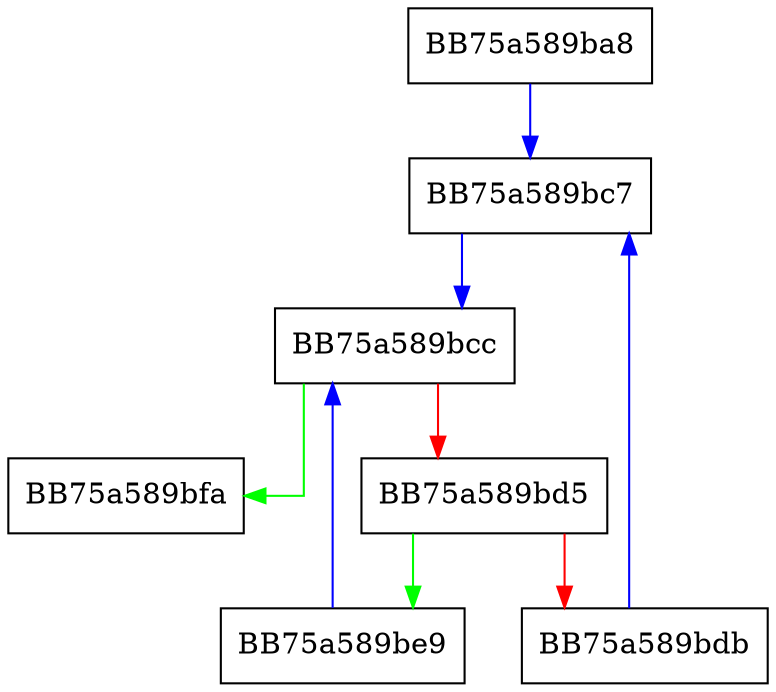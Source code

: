 digraph deleteProcesses {
  node [shape="box"];
  graph [splines=ortho];
  BB75a589ba8 -> BB75a589bc7 [color="blue"];
  BB75a589bc7 -> BB75a589bcc [color="blue"];
  BB75a589bcc -> BB75a589bfa [color="green"];
  BB75a589bcc -> BB75a589bd5 [color="red"];
  BB75a589bd5 -> BB75a589be9 [color="green"];
  BB75a589bd5 -> BB75a589bdb [color="red"];
  BB75a589bdb -> BB75a589bc7 [color="blue"];
  BB75a589be9 -> BB75a589bcc [color="blue"];
}